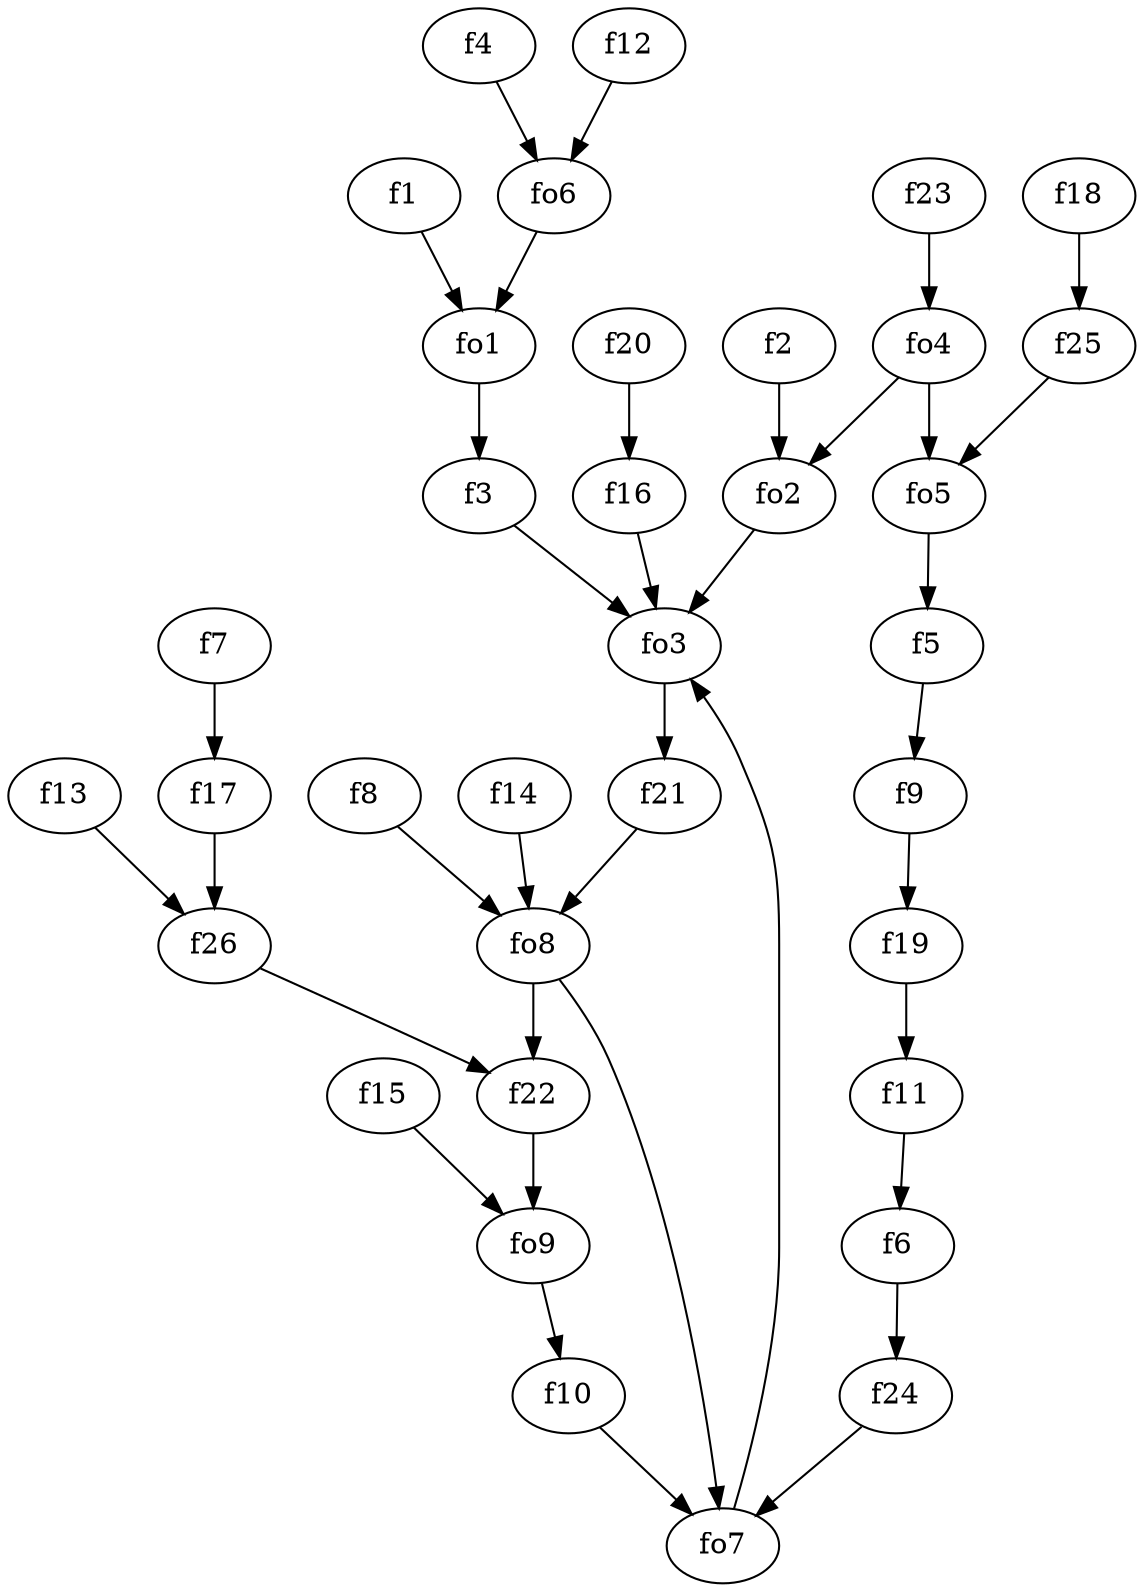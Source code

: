 strict digraph  {
f1;
f2;
f3;
f4;
f5;
f6;
f7;
f8;
f9;
f10;
f11;
f12;
f13;
f14;
f15;
f16;
f17;
f18;
f19;
f20;
f21;
f22;
f23;
f24;
f25;
f26;
fo1;
fo2;
fo3;
fo4;
fo5;
fo6;
fo7;
fo8;
fo9;
f1 -> fo1  [weight=2];
f2 -> fo2  [weight=2];
f3 -> fo3  [weight=2];
f4 -> fo6  [weight=2];
f5 -> f9  [weight=2];
f6 -> f24  [weight=2];
f7 -> f17  [weight=2];
f8 -> fo8  [weight=2];
f9 -> f19  [weight=2];
f10 -> fo7  [weight=2];
f11 -> f6  [weight=2];
f12 -> fo6  [weight=2];
f13 -> f26  [weight=2];
f14 -> fo8  [weight=2];
f15 -> fo9  [weight=2];
f16 -> fo3  [weight=2];
f17 -> f26  [weight=2];
f18 -> f25  [weight=2];
f19 -> f11  [weight=2];
f20 -> f16  [weight=2];
f21 -> fo8  [weight=2];
f22 -> fo9  [weight=2];
f23 -> fo4  [weight=2];
f24 -> fo7  [weight=2];
f25 -> fo5  [weight=2];
f26 -> f22  [weight=2];
fo1 -> f3  [weight=2];
fo2 -> fo3  [weight=2];
fo3 -> f21  [weight=2];
fo4 -> fo2  [weight=2];
fo4 -> fo5  [weight=2];
fo5 -> f5  [weight=2];
fo6 -> fo1  [weight=2];
fo7 -> fo3  [weight=2];
fo8 -> fo7  [weight=2];
fo8 -> f22  [weight=2];
fo9 -> f10  [weight=2];
}
